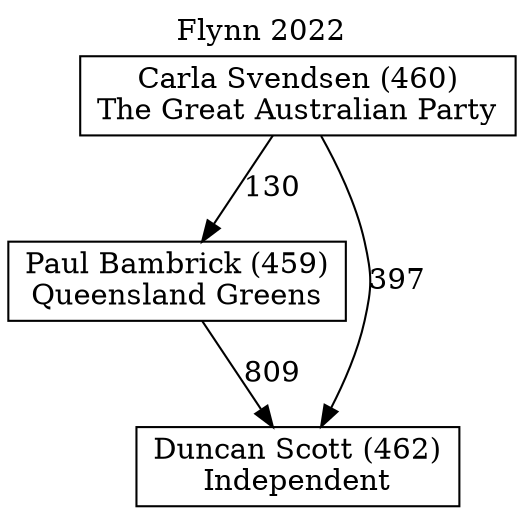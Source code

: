 // House preference flow
digraph "Duncan Scott (462)_Flynn_2022" {
	graph [label="Flynn 2022" labelloc=t mclimit=10]
	node [shape=box]
	"Paul Bambrick (459)" [label="Paul Bambrick (459)
Queensland Greens"]
	"Carla Svendsen (460)" [label="Carla Svendsen (460)
The Great Australian Party"]
	"Duncan Scott (462)" [label="Duncan Scott (462)
Independent"]
	"Paul Bambrick (459)" -> "Duncan Scott (462)" [label=809]
	"Carla Svendsen (460)" -> "Paul Bambrick (459)" [label=130]
	"Carla Svendsen (460)" -> "Duncan Scott (462)" [label=397]
}
